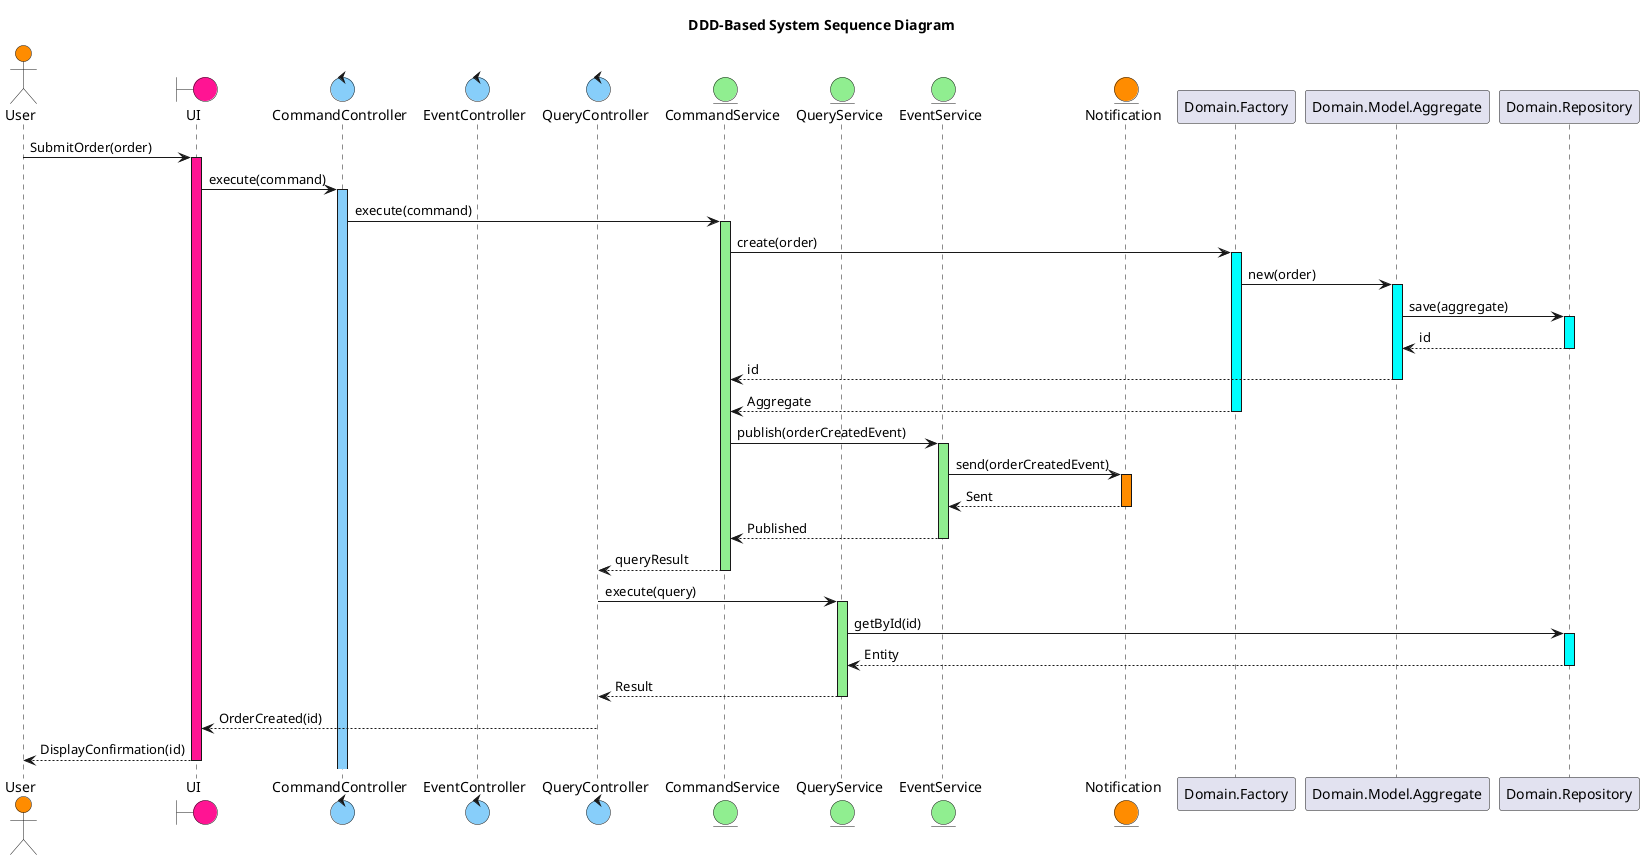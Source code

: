 @startuml
title DDD-Based System Sequence Diagram

actor User #Darkorange

boundary UI #DeepPink
control CommandController #LightSkyBlue
control EventController #LightSkyBlue
control QueryController #LightSkyBlue
entity CommandService #LightGreen
entity QueryService #LightGreen
entity EventService #LightGreen
entity Notification #Darkorange


User -> UI: SubmitOrder(order)
activate UI #DeepPink

UI -> CommandController: execute(command)
activate CommandController #LightSkyBlue
CommandController -> CommandService: execute(command)
activate CommandService #LightGreen
CommandService -> Domain.Factory: create(order)
activate Domain.Factory #aqua
Domain.Factory -> Domain.Model.Aggregate: new(order)
activate Domain.Model.Aggregate #aqua
Domain.Model.Aggregate -> Domain.Repository: save(aggregate)
activate Domain.Repository #aqua
Domain.Repository --> Domain.Model.Aggregate: id
deactivate Domain.Repository 
Domain.Model.Aggregate --> CommandService: id
deactivate Domain.Model.Aggregate
Domain.Factory --> CommandService: Aggregate
deactivate Domain.Factory
CommandService -> EventService: publish(orderCreatedEvent)
activate EventService #LightGreen
EventService -> Notification: send(orderCreatedEvent)
activate Notification #Darkorange
Notification --> EventService: Sent
deactivate Notification
EventService --> CommandService: Published
deactivate EventService
CommandService --> QueryController: queryResult
deactivate CommandService
QueryController -> QueryService: execute(query)
activate QueryService #LightGreen
QueryService -> Domain.Repository: getById(id)
activate Domain.Repository #aqua
Domain.Repository --> QueryService: Entity
deactivate Domain.Repository
QueryService --> QueryController: Result
deactivate QueryService
QueryController --> UI: OrderCreated(id)
deactivate QueryController
UI --> User: DisplayConfirmation(id)
deactivate UI
@enduml
